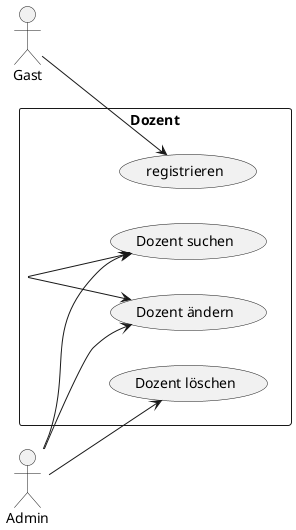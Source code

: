 @startuml Use Cases

left to right direction

actor Gast
actor Dozent
actor Admin

rectangle Dozent {
    Gast --> (registrieren)
    Dozent --> (Dozent suchen)
    Dozent --> (Dozent ändern)
    Admin --> (Dozent suchen)
    Admin --> (Dozent ändern)
    Admin --> (Dozent löschen)
}


@enduml
